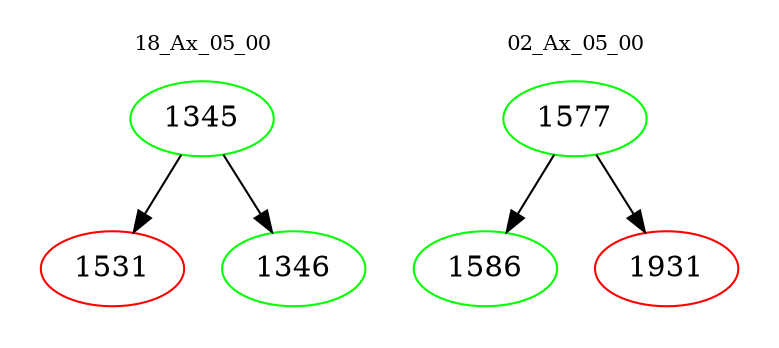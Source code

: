 digraph{
subgraph cluster_0 {
color = white
label = "18_Ax_05_00";
fontsize=10;
T0_1345 [label="1345", color="green"]
T0_1345 -> T0_1531 [color="black"]
T0_1531 [label="1531", color="red"]
T0_1345 -> T0_1346 [color="black"]
T0_1346 [label="1346", color="green"]
}
subgraph cluster_1 {
color = white
label = "02_Ax_05_00";
fontsize=10;
T1_1577 [label="1577", color="green"]
T1_1577 -> T1_1586 [color="black"]
T1_1586 [label="1586", color="green"]
T1_1577 -> T1_1931 [color="black"]
T1_1931 [label="1931", color="red"]
}
}

